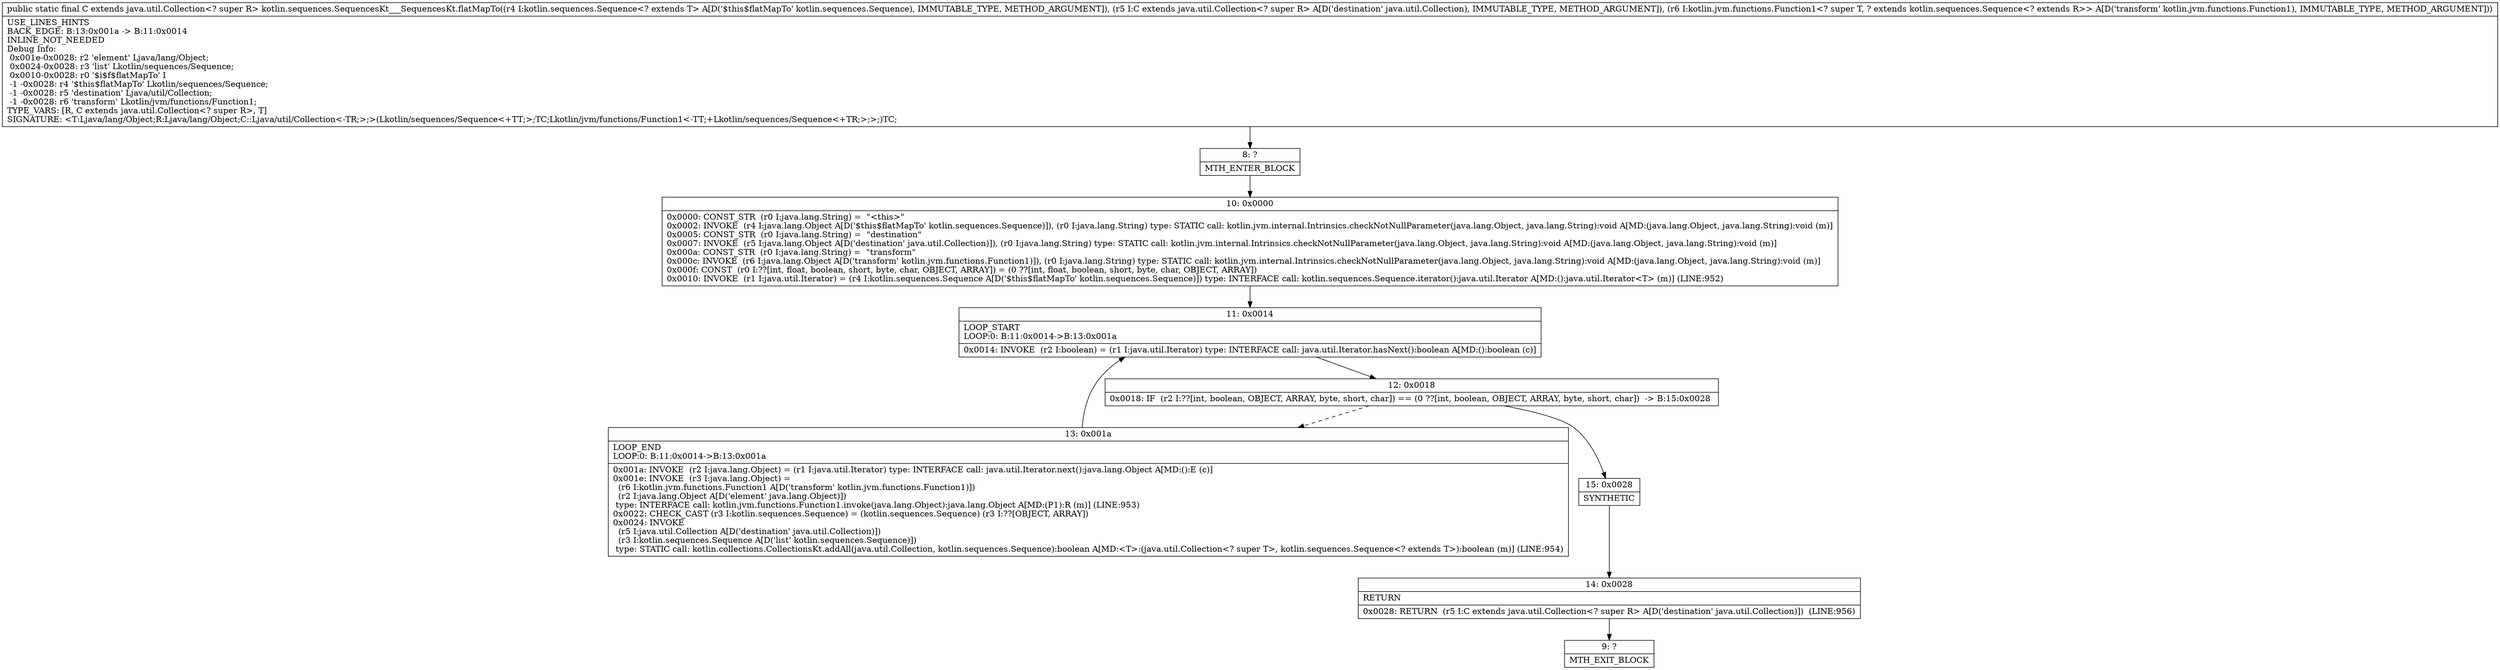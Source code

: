 digraph "CFG forkotlin.sequences.SequencesKt___SequencesKt.flatMapTo(Lkotlin\/sequences\/Sequence;Ljava\/util\/Collection;Lkotlin\/jvm\/functions\/Function1;)Ljava\/util\/Collection;" {
Node_8 [shape=record,label="{8\:\ ?|MTH_ENTER_BLOCK\l}"];
Node_10 [shape=record,label="{10\:\ 0x0000|0x0000: CONST_STR  (r0 I:java.lang.String) =  \"\<this\>\" \l0x0002: INVOKE  (r4 I:java.lang.Object A[D('$this$flatMapTo' kotlin.sequences.Sequence)]), (r0 I:java.lang.String) type: STATIC call: kotlin.jvm.internal.Intrinsics.checkNotNullParameter(java.lang.Object, java.lang.String):void A[MD:(java.lang.Object, java.lang.String):void (m)]\l0x0005: CONST_STR  (r0 I:java.lang.String) =  \"destination\" \l0x0007: INVOKE  (r5 I:java.lang.Object A[D('destination' java.util.Collection)]), (r0 I:java.lang.String) type: STATIC call: kotlin.jvm.internal.Intrinsics.checkNotNullParameter(java.lang.Object, java.lang.String):void A[MD:(java.lang.Object, java.lang.String):void (m)]\l0x000a: CONST_STR  (r0 I:java.lang.String) =  \"transform\" \l0x000c: INVOKE  (r6 I:java.lang.Object A[D('transform' kotlin.jvm.functions.Function1)]), (r0 I:java.lang.String) type: STATIC call: kotlin.jvm.internal.Intrinsics.checkNotNullParameter(java.lang.Object, java.lang.String):void A[MD:(java.lang.Object, java.lang.String):void (m)]\l0x000f: CONST  (r0 I:??[int, float, boolean, short, byte, char, OBJECT, ARRAY]) = (0 ??[int, float, boolean, short, byte, char, OBJECT, ARRAY]) \l0x0010: INVOKE  (r1 I:java.util.Iterator) = (r4 I:kotlin.sequences.Sequence A[D('$this$flatMapTo' kotlin.sequences.Sequence)]) type: INTERFACE call: kotlin.sequences.Sequence.iterator():java.util.Iterator A[MD:():java.util.Iterator\<T\> (m)] (LINE:952)\l}"];
Node_11 [shape=record,label="{11\:\ 0x0014|LOOP_START\lLOOP:0: B:11:0x0014\-\>B:13:0x001a\l|0x0014: INVOKE  (r2 I:boolean) = (r1 I:java.util.Iterator) type: INTERFACE call: java.util.Iterator.hasNext():boolean A[MD:():boolean (c)]\l}"];
Node_12 [shape=record,label="{12\:\ 0x0018|0x0018: IF  (r2 I:??[int, boolean, OBJECT, ARRAY, byte, short, char]) == (0 ??[int, boolean, OBJECT, ARRAY, byte, short, char])  \-\> B:15:0x0028 \l}"];
Node_13 [shape=record,label="{13\:\ 0x001a|LOOP_END\lLOOP:0: B:11:0x0014\-\>B:13:0x001a\l|0x001a: INVOKE  (r2 I:java.lang.Object) = (r1 I:java.util.Iterator) type: INTERFACE call: java.util.Iterator.next():java.lang.Object A[MD:():E (c)]\l0x001e: INVOKE  (r3 I:java.lang.Object) = \l  (r6 I:kotlin.jvm.functions.Function1 A[D('transform' kotlin.jvm.functions.Function1)])\l  (r2 I:java.lang.Object A[D('element' java.lang.Object)])\l type: INTERFACE call: kotlin.jvm.functions.Function1.invoke(java.lang.Object):java.lang.Object A[MD:(P1):R (m)] (LINE:953)\l0x0022: CHECK_CAST (r3 I:kotlin.sequences.Sequence) = (kotlin.sequences.Sequence) (r3 I:??[OBJECT, ARRAY]) \l0x0024: INVOKE  \l  (r5 I:java.util.Collection A[D('destination' java.util.Collection)])\l  (r3 I:kotlin.sequences.Sequence A[D('list' kotlin.sequences.Sequence)])\l type: STATIC call: kotlin.collections.CollectionsKt.addAll(java.util.Collection, kotlin.sequences.Sequence):boolean A[MD:\<T\>:(java.util.Collection\<? super T\>, kotlin.sequences.Sequence\<? extends T\>):boolean (m)] (LINE:954)\l}"];
Node_15 [shape=record,label="{15\:\ 0x0028|SYNTHETIC\l}"];
Node_14 [shape=record,label="{14\:\ 0x0028|RETURN\l|0x0028: RETURN  (r5 I:C extends java.util.Collection\<? super R\> A[D('destination' java.util.Collection)])  (LINE:956)\l}"];
Node_9 [shape=record,label="{9\:\ ?|MTH_EXIT_BLOCK\l}"];
MethodNode[shape=record,label="{public static final C extends java.util.Collection\<? super R\> kotlin.sequences.SequencesKt___SequencesKt.flatMapTo((r4 I:kotlin.sequences.Sequence\<? extends T\> A[D('$this$flatMapTo' kotlin.sequences.Sequence), IMMUTABLE_TYPE, METHOD_ARGUMENT]), (r5 I:C extends java.util.Collection\<? super R\> A[D('destination' java.util.Collection), IMMUTABLE_TYPE, METHOD_ARGUMENT]), (r6 I:kotlin.jvm.functions.Function1\<? super T, ? extends kotlin.sequences.Sequence\<? extends R\>\> A[D('transform' kotlin.jvm.functions.Function1), IMMUTABLE_TYPE, METHOD_ARGUMENT]))  | USE_LINES_HINTS\lBACK_EDGE: B:13:0x001a \-\> B:11:0x0014\lINLINE_NOT_NEEDED\lDebug Info:\l  0x001e\-0x0028: r2 'element' Ljava\/lang\/Object;\l  0x0024\-0x0028: r3 'list' Lkotlin\/sequences\/Sequence;\l  0x0010\-0x0028: r0 '$i$f$flatMapTo' I\l  \-1 \-0x0028: r4 '$this$flatMapTo' Lkotlin\/sequences\/Sequence;\l  \-1 \-0x0028: r5 'destination' Ljava\/util\/Collection;\l  \-1 \-0x0028: r6 'transform' Lkotlin\/jvm\/functions\/Function1;\lTYPE_VARS: [R, C extends java.util.Collection\<? super R\>, T]\lSIGNATURE: \<T:Ljava\/lang\/Object;R:Ljava\/lang\/Object;C::Ljava\/util\/Collection\<\-TR;\>;\>(Lkotlin\/sequences\/Sequence\<+TT;\>;TC;Lkotlin\/jvm\/functions\/Function1\<\-TT;+Lkotlin\/sequences\/Sequence\<+TR;\>;\>;)TC;\l}"];
MethodNode -> Node_8;Node_8 -> Node_10;
Node_10 -> Node_11;
Node_11 -> Node_12;
Node_12 -> Node_13[style=dashed];
Node_12 -> Node_15;
Node_13 -> Node_11;
Node_15 -> Node_14;
Node_14 -> Node_9;
}

